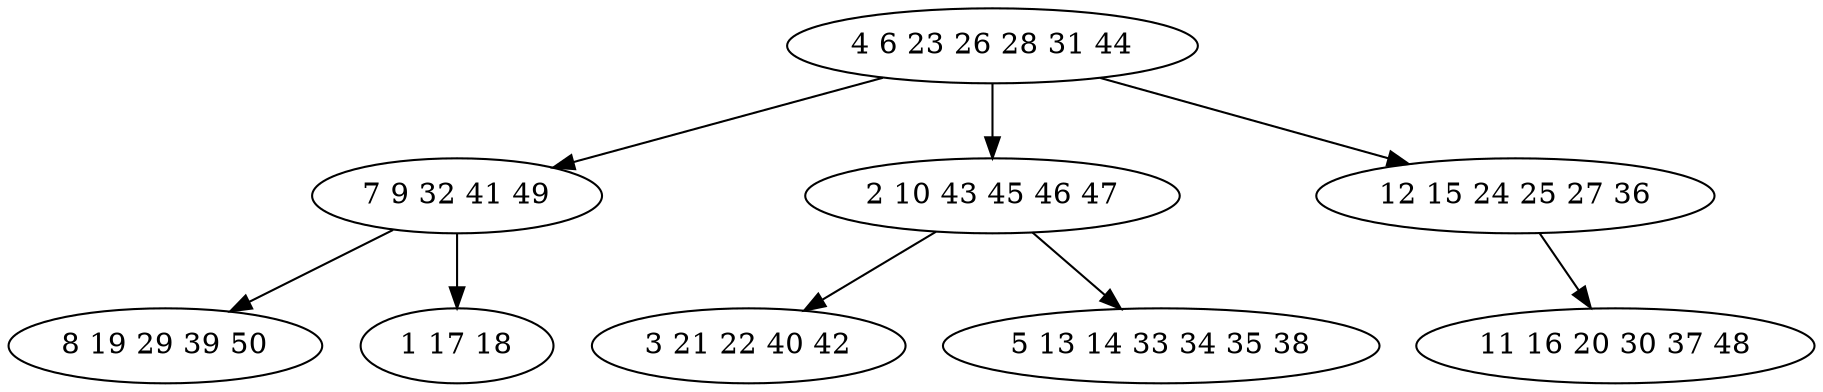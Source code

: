 digraph true_tree {
	"0" -> "1"
	"1" -> "2"
	"0" -> "3"
	"0" -> "4"
	"3" -> "5"
	"4" -> "6"
	"1" -> "7"
	"3" -> "8"
	"0" [label="4 6 23 26 28 31 44"];
	"1" [label="7 9 32 41 49"];
	"2" [label="8 19 29 39 50"];
	"3" [label="2 10 43 45 46 47"];
	"4" [label="12 15 24 25 27 36"];
	"5" [label="3 21 22 40 42"];
	"6" [label="11 16 20 30 37 48"];
	"7" [label="1 17 18"];
	"8" [label="5 13 14 33 34 35 38"];
}
